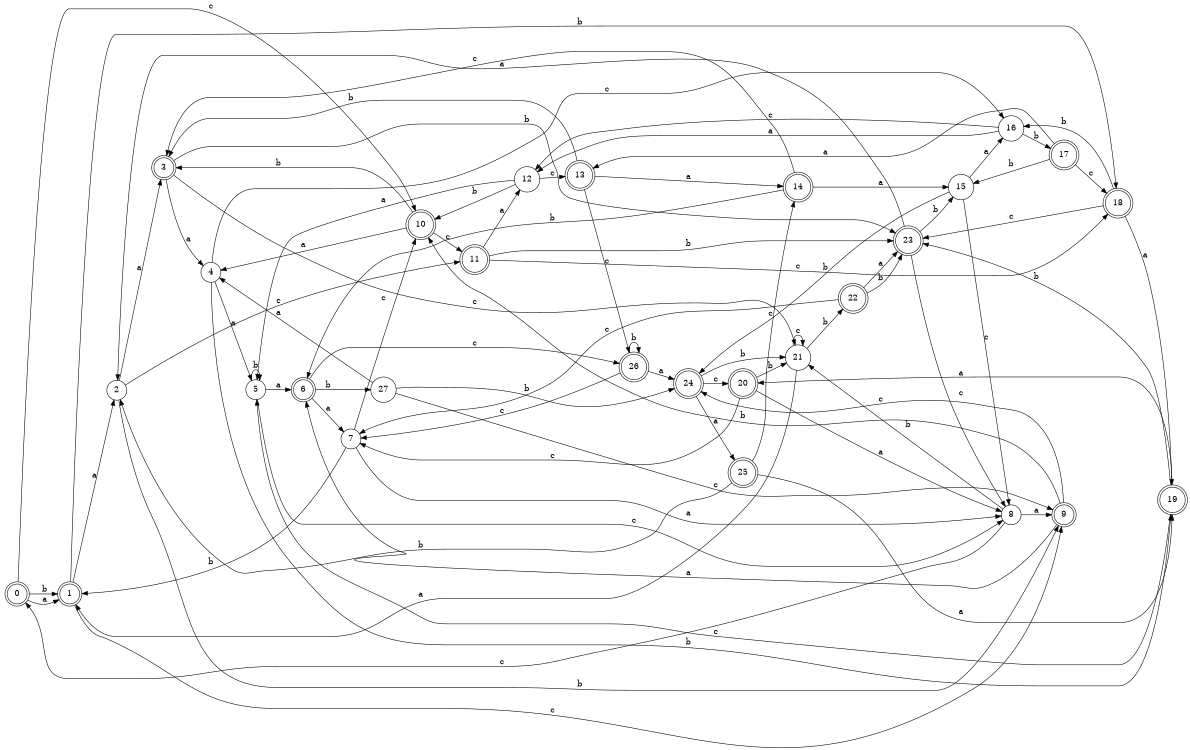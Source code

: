 digraph n23_3 {
__start0 [label="" shape="none"];

rankdir=LR;
size="8,5";

s0 [style="rounded,filled", color="black", fillcolor="white" shape="doublecircle", label="0"];
s1 [style="rounded,filled", color="black", fillcolor="white" shape="doublecircle", label="1"];
s2 [style="filled", color="black", fillcolor="white" shape="circle", label="2"];
s3 [style="rounded,filled", color="black", fillcolor="white" shape="doublecircle", label="3"];
s4 [style="filled", color="black", fillcolor="white" shape="circle", label="4"];
s5 [style="filled", color="black", fillcolor="white" shape="circle", label="5"];
s6 [style="rounded,filled", color="black", fillcolor="white" shape="doublecircle", label="6"];
s7 [style="filled", color="black", fillcolor="white" shape="circle", label="7"];
s8 [style="filled", color="black", fillcolor="white" shape="circle", label="8"];
s9 [style="rounded,filled", color="black", fillcolor="white" shape="doublecircle", label="9"];
s10 [style="rounded,filled", color="black", fillcolor="white" shape="doublecircle", label="10"];
s11 [style="rounded,filled", color="black", fillcolor="white" shape="doublecircle", label="11"];
s12 [style="filled", color="black", fillcolor="white" shape="circle", label="12"];
s13 [style="rounded,filled", color="black", fillcolor="white" shape="doublecircle", label="13"];
s14 [style="rounded,filled", color="black", fillcolor="white" shape="doublecircle", label="14"];
s15 [style="filled", color="black", fillcolor="white" shape="circle", label="15"];
s16 [style="filled", color="black", fillcolor="white" shape="circle", label="16"];
s17 [style="rounded,filled", color="black", fillcolor="white" shape="doublecircle", label="17"];
s18 [style="rounded,filled", color="black", fillcolor="white" shape="doublecircle", label="18"];
s19 [style="rounded,filled", color="black", fillcolor="white" shape="doublecircle", label="19"];
s20 [style="rounded,filled", color="black", fillcolor="white" shape="doublecircle", label="20"];
s21 [style="filled", color="black", fillcolor="white" shape="circle", label="21"];
s22 [style="rounded,filled", color="black", fillcolor="white" shape="doublecircle", label="22"];
s23 [style="rounded,filled", color="black", fillcolor="white" shape="doublecircle", label="23"];
s24 [style="rounded,filled", color="black", fillcolor="white" shape="doublecircle", label="24"];
s25 [style="rounded,filled", color="black", fillcolor="white" shape="doublecircle", label="25"];
s26 [style="rounded,filled", color="black", fillcolor="white" shape="doublecircle", label="26"];
s27 [style="filled", color="black", fillcolor="white" shape="circle", label="27"];
s0 -> s1 [label="a"];
s0 -> s1 [label="b"];
s0 -> s10 [label="c"];
s1 -> s2 [label="a"];
s1 -> s18 [label="b"];
s1 -> s9 [label="c"];
s2 -> s3 [label="a"];
s2 -> s9 [label="b"];
s2 -> s11 [label="c"];
s3 -> s4 [label="a"];
s3 -> s23 [label="b"];
s3 -> s21 [label="c"];
s4 -> s5 [label="a"];
s4 -> s19 [label="b"];
s4 -> s16 [label="c"];
s5 -> s6 [label="a"];
s5 -> s5 [label="b"];
s5 -> s8 [label="c"];
s6 -> s7 [label="a"];
s6 -> s27 [label="b"];
s6 -> s26 [label="c"];
s7 -> s8 [label="a"];
s7 -> s1 [label="b"];
s7 -> s10 [label="c"];
s8 -> s9 [label="a"];
s8 -> s21 [label="b"];
s8 -> s0 [label="c"];
s9 -> s6 [label="a"];
s9 -> s10 [label="b"];
s9 -> s24 [label="c"];
s10 -> s4 [label="a"];
s10 -> s3 [label="b"];
s10 -> s11 [label="c"];
s11 -> s12 [label="a"];
s11 -> s23 [label="b"];
s11 -> s18 [label="c"];
s12 -> s5 [label="a"];
s12 -> s10 [label="b"];
s12 -> s13 [label="c"];
s13 -> s14 [label="a"];
s13 -> s3 [label="b"];
s13 -> s26 [label="c"];
s14 -> s15 [label="a"];
s14 -> s6 [label="b"];
s14 -> s3 [label="c"];
s15 -> s16 [label="a"];
s15 -> s24 [label="b"];
s15 -> s8 [label="c"];
s16 -> s12 [label="a"];
s16 -> s17 [label="b"];
s16 -> s12 [label="c"];
s17 -> s13 [label="a"];
s17 -> s15 [label="b"];
s17 -> s18 [label="c"];
s18 -> s19 [label="a"];
s18 -> s16 [label="b"];
s18 -> s23 [label="c"];
s19 -> s20 [label="a"];
s19 -> s23 [label="b"];
s19 -> s5 [label="c"];
s20 -> s8 [label="a"];
s20 -> s21 [label="b"];
s20 -> s7 [label="c"];
s21 -> s1 [label="a"];
s21 -> s22 [label="b"];
s21 -> s21 [label="c"];
s22 -> s23 [label="a"];
s22 -> s23 [label="b"];
s22 -> s7 [label="c"];
s23 -> s2 [label="a"];
s23 -> s15 [label="b"];
s23 -> s8 [label="c"];
s24 -> s25 [label="a"];
s24 -> s21 [label="b"];
s24 -> s20 [label="c"];
s25 -> s19 [label="a"];
s25 -> s2 [label="b"];
s25 -> s14 [label="c"];
s26 -> s24 [label="a"];
s26 -> s26 [label="b"];
s26 -> s7 [label="c"];
s27 -> s4 [label="a"];
s27 -> s24 [label="b"];
s27 -> s9 [label="c"];

}